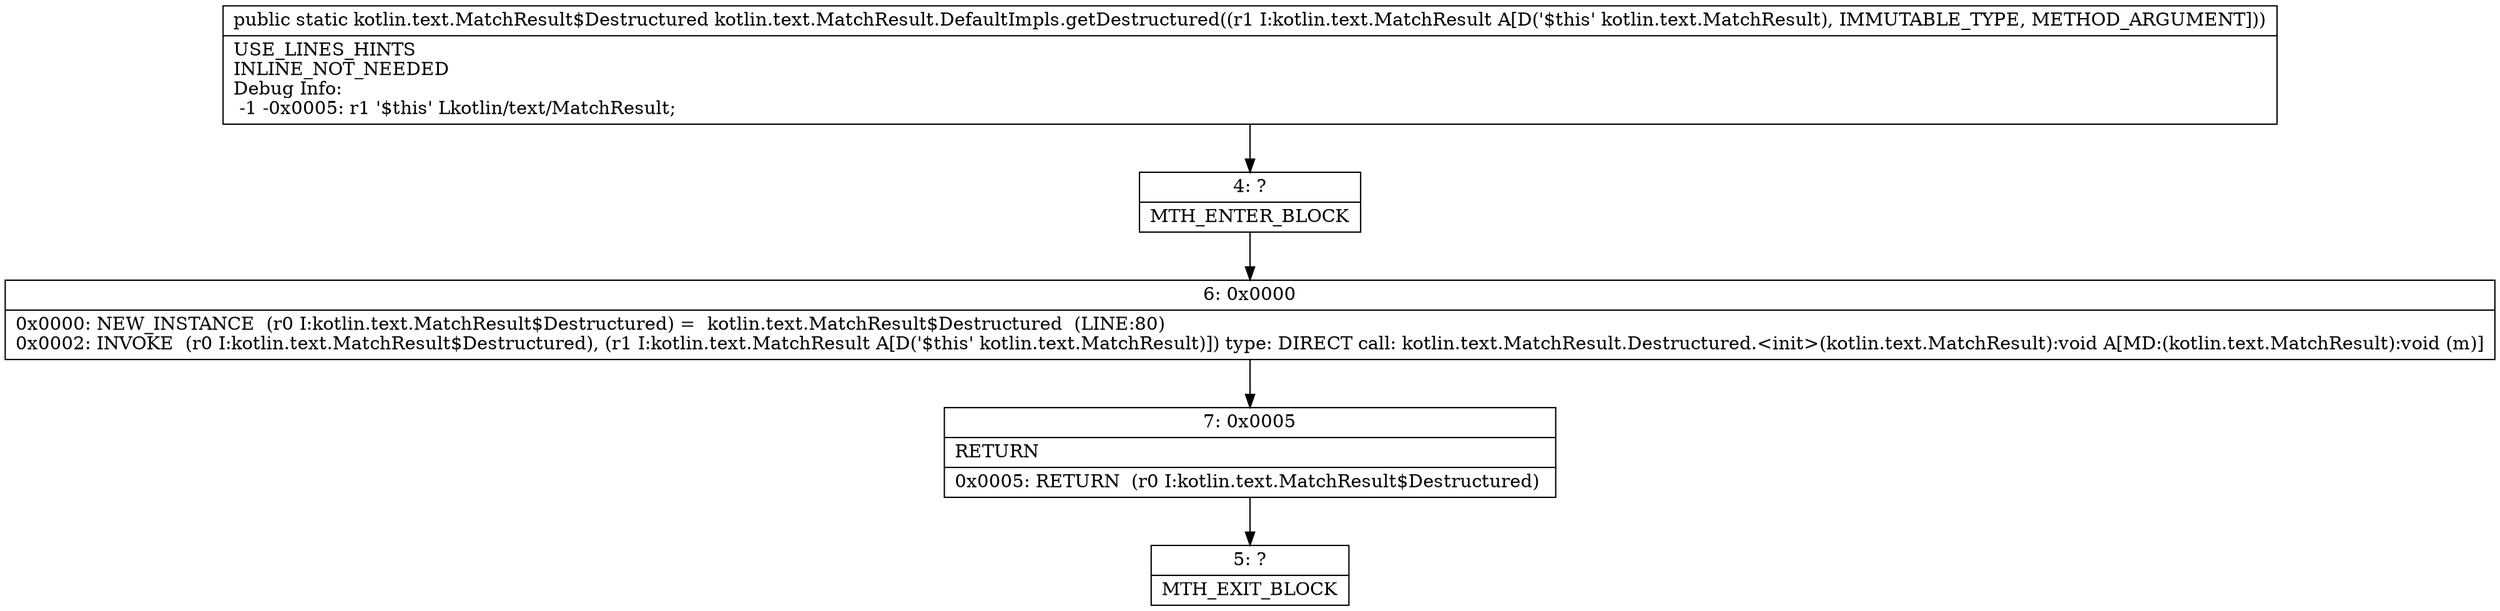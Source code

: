 digraph "CFG forkotlin.text.MatchResult.DefaultImpls.getDestructured(Lkotlin\/text\/MatchResult;)Lkotlin\/text\/MatchResult$Destructured;" {
Node_4 [shape=record,label="{4\:\ ?|MTH_ENTER_BLOCK\l}"];
Node_6 [shape=record,label="{6\:\ 0x0000|0x0000: NEW_INSTANCE  (r0 I:kotlin.text.MatchResult$Destructured) =  kotlin.text.MatchResult$Destructured  (LINE:80)\l0x0002: INVOKE  (r0 I:kotlin.text.MatchResult$Destructured), (r1 I:kotlin.text.MatchResult A[D('$this' kotlin.text.MatchResult)]) type: DIRECT call: kotlin.text.MatchResult.Destructured.\<init\>(kotlin.text.MatchResult):void A[MD:(kotlin.text.MatchResult):void (m)]\l}"];
Node_7 [shape=record,label="{7\:\ 0x0005|RETURN\l|0x0005: RETURN  (r0 I:kotlin.text.MatchResult$Destructured) \l}"];
Node_5 [shape=record,label="{5\:\ ?|MTH_EXIT_BLOCK\l}"];
MethodNode[shape=record,label="{public static kotlin.text.MatchResult$Destructured kotlin.text.MatchResult.DefaultImpls.getDestructured((r1 I:kotlin.text.MatchResult A[D('$this' kotlin.text.MatchResult), IMMUTABLE_TYPE, METHOD_ARGUMENT]))  | USE_LINES_HINTS\lINLINE_NOT_NEEDED\lDebug Info:\l  \-1 \-0x0005: r1 '$this' Lkotlin\/text\/MatchResult;\l}"];
MethodNode -> Node_4;Node_4 -> Node_6;
Node_6 -> Node_7;
Node_7 -> Node_5;
}

